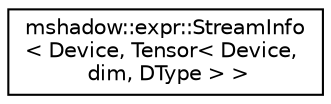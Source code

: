 digraph "Graphical Class Hierarchy"
{
 // LATEX_PDF_SIZE
  edge [fontname="Helvetica",fontsize="10",labelfontname="Helvetica",labelfontsize="10"];
  node [fontname="Helvetica",fontsize="10",shape=record];
  rankdir="LR";
  Node0 [label="mshadow::expr::StreamInfo\l\< Device, Tensor\< Device,\l dim, DType \> \>",height=0.2,width=0.4,color="black", fillcolor="white", style="filled",URL="$structmshadow_1_1expr_1_1StreamInfo_3_01Device_00_01Tensor_3_01Device_00_01dim_00_01DType_01_4_01_4.html",tooltip=" "];
}
